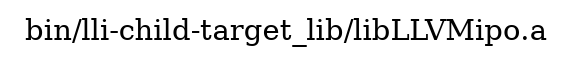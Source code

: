 digraph "bin/lli-child-target_lib/libLLVMipo.a" {
	label="bin/lli-child-target_lib/libLLVMipo.a";
	rankdir="LR"

}

